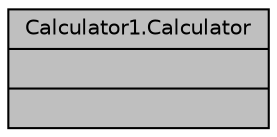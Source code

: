 digraph "Calculator1.Calculator"
{
 // LATEX_PDF_SIZE
  edge [fontname="Helvetica",fontsize="10",labelfontname="Helvetica",labelfontsize="10"];
  node [fontname="Helvetica",fontsize="10",shape=record];
  Node1 [label="{Calculator1.Calculator\n||}",height=0.2,width=0.4,color="black", fillcolor="grey75", style="filled", fontcolor="black",tooltip=" "];
}
